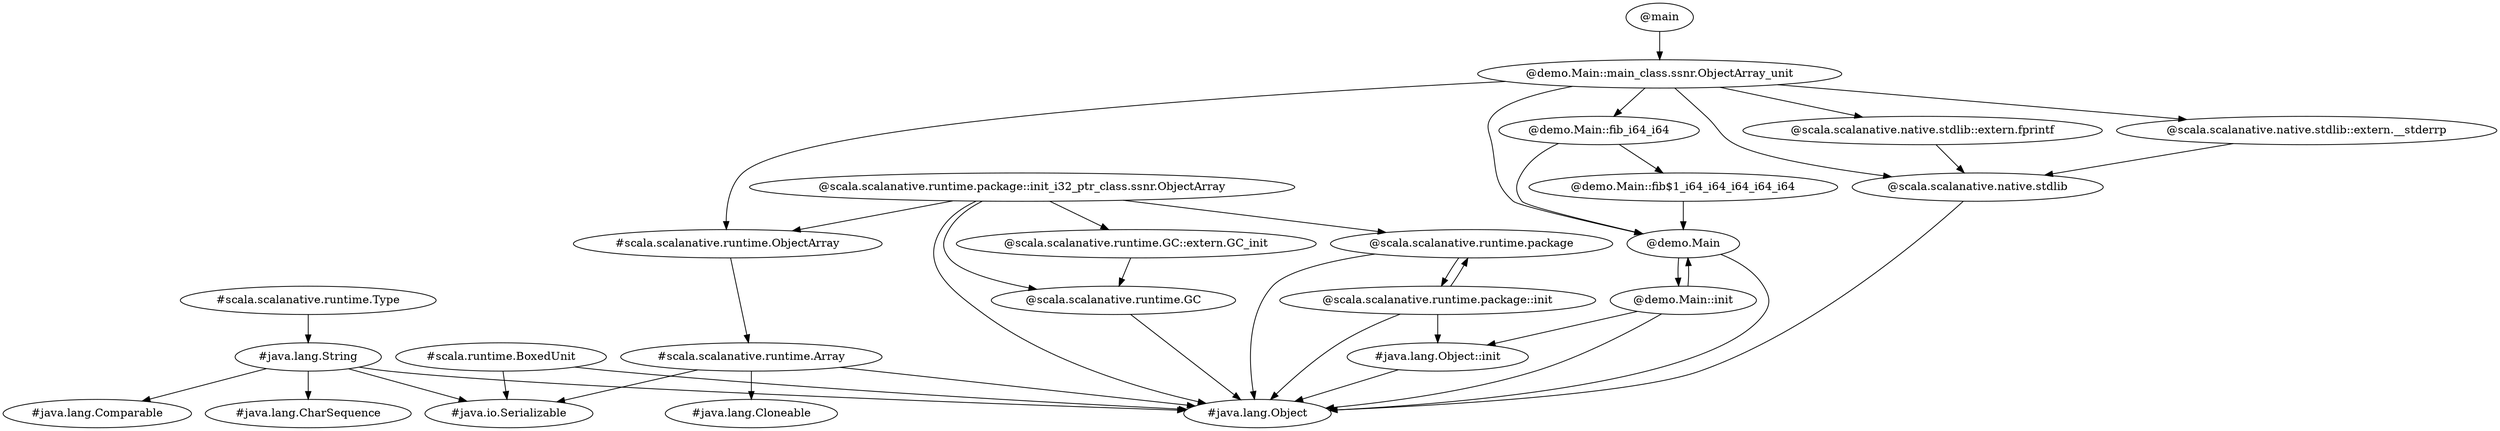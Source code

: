 digraph G {
"@main"->"@demo.Main::main_class.ssnr.ObjectArray_unit";
"#scala.scalanative.runtime.Type"->"#java.lang.String";
"#java.lang.String"->"#java.io.Serializable";
"#java.lang.String"->"#java.lang.Comparable";
"#java.lang.String"->"#java.lang.CharSequence";
"#java.lang.String"->"#java.lang.Object";
"#scala.scalanative.runtime.ObjectArray"->"#scala.scalanative.runtime.Array";
"#scala.scalanative.runtime.Array"->"#java.io.Serializable";
"#scala.scalanative.runtime.Array"->"#java.lang.Cloneable";
"#scala.scalanative.runtime.Array"->"#java.lang.Object";
"#scala.runtime.BoxedUnit"->"#java.io.Serializable";
"#scala.runtime.BoxedUnit"->"#java.lang.Object";
"@scala.scalanative.runtime.package::init_i32_ptr_class.ssnr.ObjectArray"->"@scala.scalanative.runtime.package";
"@scala.scalanative.runtime.package::init_i32_ptr_class.ssnr.ObjectArray"->"#scala.scalanative.runtime.ObjectArray";
"@scala.scalanative.runtime.package::init_i32_ptr_class.ssnr.ObjectArray"->"@scala.scalanative.runtime.GC";
"@scala.scalanative.runtime.package::init_i32_ptr_class.ssnr.ObjectArray"->"@scala.scalanative.runtime.GC::extern.GC_init";
"@scala.scalanative.runtime.package::init_i32_ptr_class.ssnr.ObjectArray"->"#java.lang.Object";
"@scala.scalanative.runtime.GC::extern.GC_init"->"@scala.scalanative.runtime.GC";
"@scala.scalanative.runtime.GC"->"#java.lang.Object";
"@scala.scalanative.runtime.package"->"@scala.scalanative.runtime.package::init";
"@scala.scalanative.runtime.package"->"#java.lang.Object";
"@scala.scalanative.runtime.package::init"->"@scala.scalanative.runtime.package";
"@scala.scalanative.runtime.package::init"->"#java.lang.Object::init";
"@scala.scalanative.runtime.package::init"->"#java.lang.Object";
"#java.lang.Object::init"->"#java.lang.Object";
"@demo.Main::main_class.ssnr.ObjectArray_unit"->"@scala.scalanative.native.stdlib::extern.fprintf";
"@demo.Main::main_class.ssnr.ObjectArray_unit"->"@scala.scalanative.native.stdlib::extern.__stderrp";
"@demo.Main::main_class.ssnr.ObjectArray_unit"->"#scala.scalanative.runtime.ObjectArray";
"@demo.Main::main_class.ssnr.ObjectArray_unit"->"@demo.Main";
"@demo.Main::main_class.ssnr.ObjectArray_unit"->"@scala.scalanative.native.stdlib";
"@demo.Main::main_class.ssnr.ObjectArray_unit"->"@demo.Main::fib_i64_i64";
"@demo.Main::fib_i64_i64"->"@demo.Main::fib$1_i64_i64_i64_i64_i64";
"@demo.Main::fib_i64_i64"->"@demo.Main";
"@demo.Main"->"@demo.Main::init";
"@demo.Main"->"#java.lang.Object";
"@demo.Main::init"->"@demo.Main";
"@demo.Main::init"->"#java.lang.Object::init";
"@demo.Main::init"->"#java.lang.Object";
"@demo.Main::fib$1_i64_i64_i64_i64_i64"->"@demo.Main";
"@scala.scalanative.native.stdlib"->"#java.lang.Object";
"@scala.scalanative.native.stdlib::extern.__stderrp"->"@scala.scalanative.native.stdlib";
"@scala.scalanative.native.stdlib::extern.fprintf"->"@scala.scalanative.native.stdlib";
}
